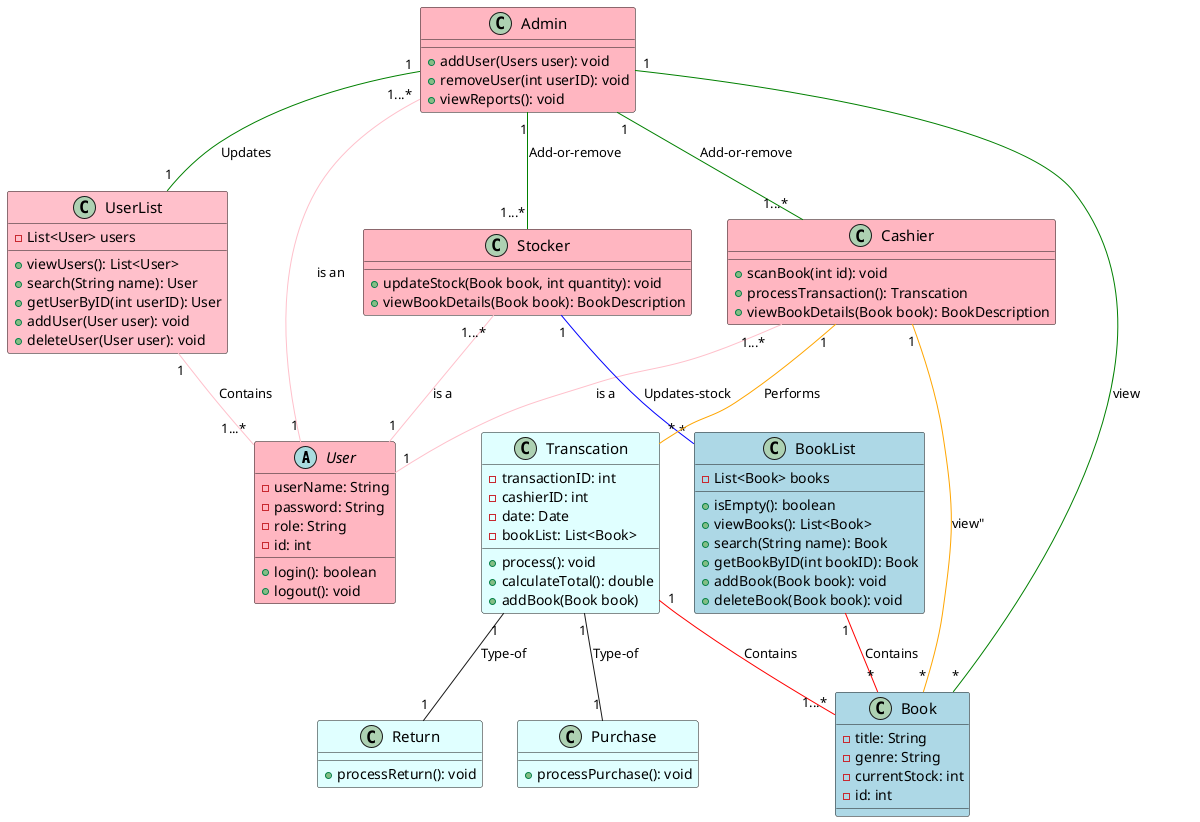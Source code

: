 @startuml

abstract class User #LightPink{
-userName: String
-password: String
-role: String
-id: int

+login(): boolean
+logout(): void
}

class Cashier #LightPink{
+scanBook(int id): void
+processTransaction(): Transcation
+viewBookDetails(Book book): BookDescription
}

class Stocker #LightPink{
+updateStock(Book book, int quantity): void
+viewBookDetails(Book book): BookDescription
}

class Admin #LightPink{
+addUser(Users user): void
+removeUser(int userID): void
+viewReports(): void
}

class UserList #Pink  {
-List<User> users
+viewUsers(): List<User>
+search(String name): User
+getUserByID(int userID): User
+addUser(User user): void
+deleteUser(User user): void
}

class BookList #LightBlue  {
-List<Book> books
+isEmpty(): boolean
+viewBooks(): List<Book>
+search(String name): Book
+getBookByID(int bookID): Book
+addBook(Book book): void
+deleteBook(Book book): void
}

class Book #LightBlue   {
-title: String
-genre: String
-currentStock: int
-id: int
}

class Transcation #LightCyan{
-transactionID: int
-cashierID: int
-date: Date
-bookList: List<Book>
+process(): void
+calculateTotal(): double
+addBook(Book book)
}

class Purchase #LightCyan{
 +processPurchase(): void
}

class Return #LightCyan{
+processReturn(): void
}


Cashier "1...*" -- "1" User #pink:"is a"
Stocker "1...*" -- "1" User #pink:"is a"
Admin "1...*" -- "1" User  #pink:"is an"
UserList "1" -- "1...*" User #pink:"Contains"

Stocker "1" -- "*" BookList #blue:"Updates-stock"
Admin "1" -- "1...*" Cashier #green : "Add-or-remove"
Admin "1" -- "1...*" Stocker #green: "Add-or-remove"
Admin "1" -- "1" UserList #green: "Updates"
Cashier "1" -- "*" Transcation #orange: "Performs"
Admin "1" -- "*" Book #green: "view"
Cashier"1" -- "*" Book #orange: "view""
BookList "1" -- "*" Book #red: "Contains"
Transcation "1" -- "1...*" Book #red: "Contains"
Transcation"1" -- "1" Purchase : "Type-of"
Transcation"1" -- "1" Return : "Type-of"


skinparam class {
FontName Times New Roman
FontSize 15
 }

@enduml




=======================================================================
=======================================================================


Note: suggested changes
Book bceomes BookList (has book list, search etc)
Book details becomes just book
remove bookcode from transaction
why does bookdescription have purchasedcount?
if each user type has their id in the class then put in user
are the relations even correct? isnt it like is-a has-a, etc?



fixes:
add patameters to funcs
relation from user and types is is a not has an
add Book is part of Transcation
Cahsier process transaction returns one not takes one as parameter
added UserList class



==========================================================================
==========================================================================

old...


'abstract class User #LightPink{
'-UserName: String
'-Password: String
'-Role: String
'
'+login(): boolean
'+logout(): void
'}
'
'class Cashier #LightPink{
'-CashierID: int
'+processTransaction(Transaction t): void
'+viewBookDetails(Book book): BookDescription
'}
'
'class Stocker #LightPink{
'-StockerID: int
'+updateStock(Book book, int quantity): void
'+viewBookDetails(Book book): BookDescription
'}
'
'class Admin #LightPink{
'-AdminID: int
'+addUser(Users user): void
'+removeUser(int userID): void
'+viewReports(): void
'}
'
'class Book #LightBlue  {
'+getBookDetails(): BookDescription
'}
'
'class BookDescription #LightBlue   {
'-Title: String
'-Genre: String
'-CurrentStock: int
'-PurchasedCount: int
'}
'
'class Transcation #LightCyan{
'-TransactionID: int
'-CashierID: int
'-BookCode: int
'-Date: Date
'-BookList: List<Book>
'+process(): void
'}
'
'class Purchase #LightCyan{
' +processPurchase(): void
'}
'
'class Return #LightCyan{
'+processReturn(): void
'}
'
'
'User "1" -- "1...*" Cashier #pink:"has-a"
'User "1" -- "1...*" Stocker #pink:"has-a"
'User "1" -- "1" Admin  #pink:"has-an"
'
'Stocker "1" -- "*" Book #blue:"Updates-stock"
'Admin "1" -- "1...*" Cashier #green : "Add-or-remove"
'Admin "1" -- "1...*" Stocker #green: "Add-or-remove"
'Cashier "1" -- "*" Transcation #orange: "Performs"
'Admin "1" -- "*" Book #green: "view"
'Cashier"1" -- "*" Book #orange: "view""
'Book "1" -- "1" BookDescription #red: "Describes"
'Transcation"1" -- "1" Purchase : "Type-of"
'Transcation"1" -- "1" Return : "Type-of"
'
'
'skinparam class {
'FontName Times New Roman
'FontSize 15
' }